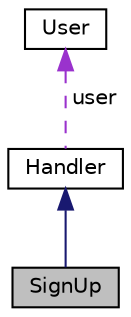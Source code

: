digraph "SignUp"
{
 // LATEX_PDF_SIZE
  edge [fontname="Helvetica",fontsize="10",labelfontname="Helvetica",labelfontsize="10"];
  node [fontname="Helvetica",fontsize="10",shape=record];
  Node1 [label="SignUp",height=0.2,width=0.4,color="black", fillcolor="grey75", style="filled", fontcolor="black",tooltip="The SignUp class for handling sign-up requests."];
  Node2 -> Node1 [dir="back",color="midnightblue",fontsize="10",style="solid",fontname="Helvetica"];
  Node2 [label="Handler",height=0.2,width=0.4,color="black", fillcolor="white", style="filled",URL="$classHandler.html",tooltip="The Handler class for handling requests."];
  Node3 -> Node2 [dir="back",color="darkorchid3",fontsize="10",style="dashed",label=" user" ,fontname="Helvetica"];
  Node3 [label="User",height=0.2,width=0.4,color="black", fillcolor="white", style="filled",URL="$classUser.html",tooltip="The User class for representing a user."];
}
